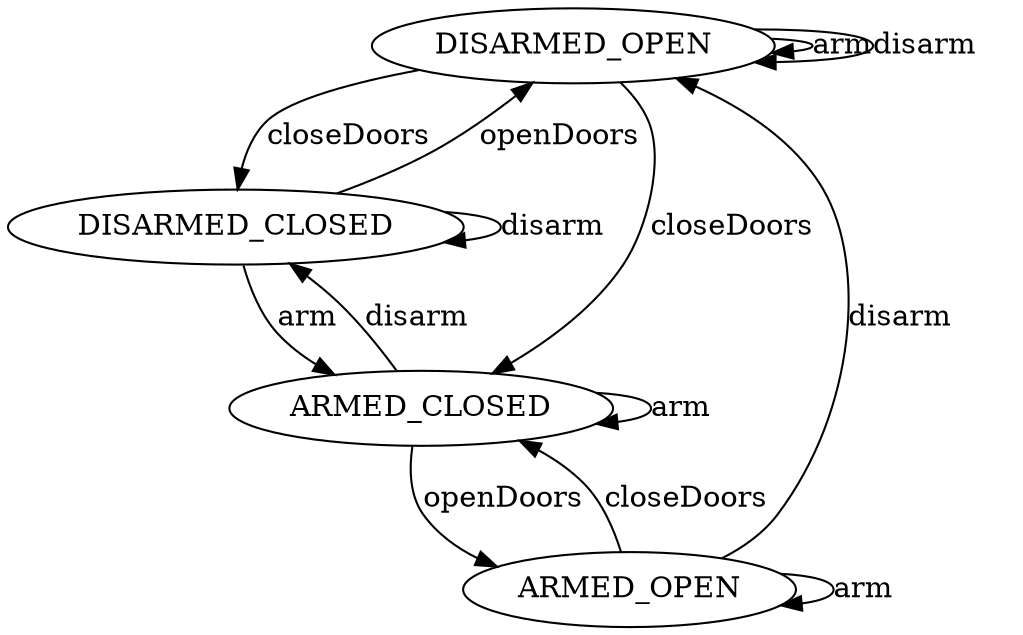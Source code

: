 digraph TheftAlarmModel
{
  DISARMED_OPEN -> DISARMED_CLOSED  [label="closeDoors"];
  DISARMED_CLOSED -> ARMED_CLOSED  [label="arm"];
  ARMED_CLOSED -> DISARMED_CLOSED  [label="disarm"];
  ARMED_CLOSED -> ARMED_CLOSED  [label="arm"];
  DISARMED_CLOSED -> DISARMED_CLOSED  [label="disarm"];
  DISARMED_CLOSED -> DISARMED_OPEN  [label="openDoors"];
  DISARMED_OPEN -> DISARMED_OPEN  [label="arm"];
  DISARMED_OPEN -> DISARMED_OPEN  [label="disarm"];
  ARMED_CLOSED -> ARMED_OPEN  [label="openDoors"];
  ARMED_OPEN -> ARMED_OPEN  [label="arm"];
  ARMED_OPEN -> ARMED_CLOSED  [label="closeDoors"];
  DISARMED_OPEN -> ARMED_CLOSED  [label="closeDoors"];
  ARMED_OPEN -> DISARMED_OPEN  [label="disarm"];
}
